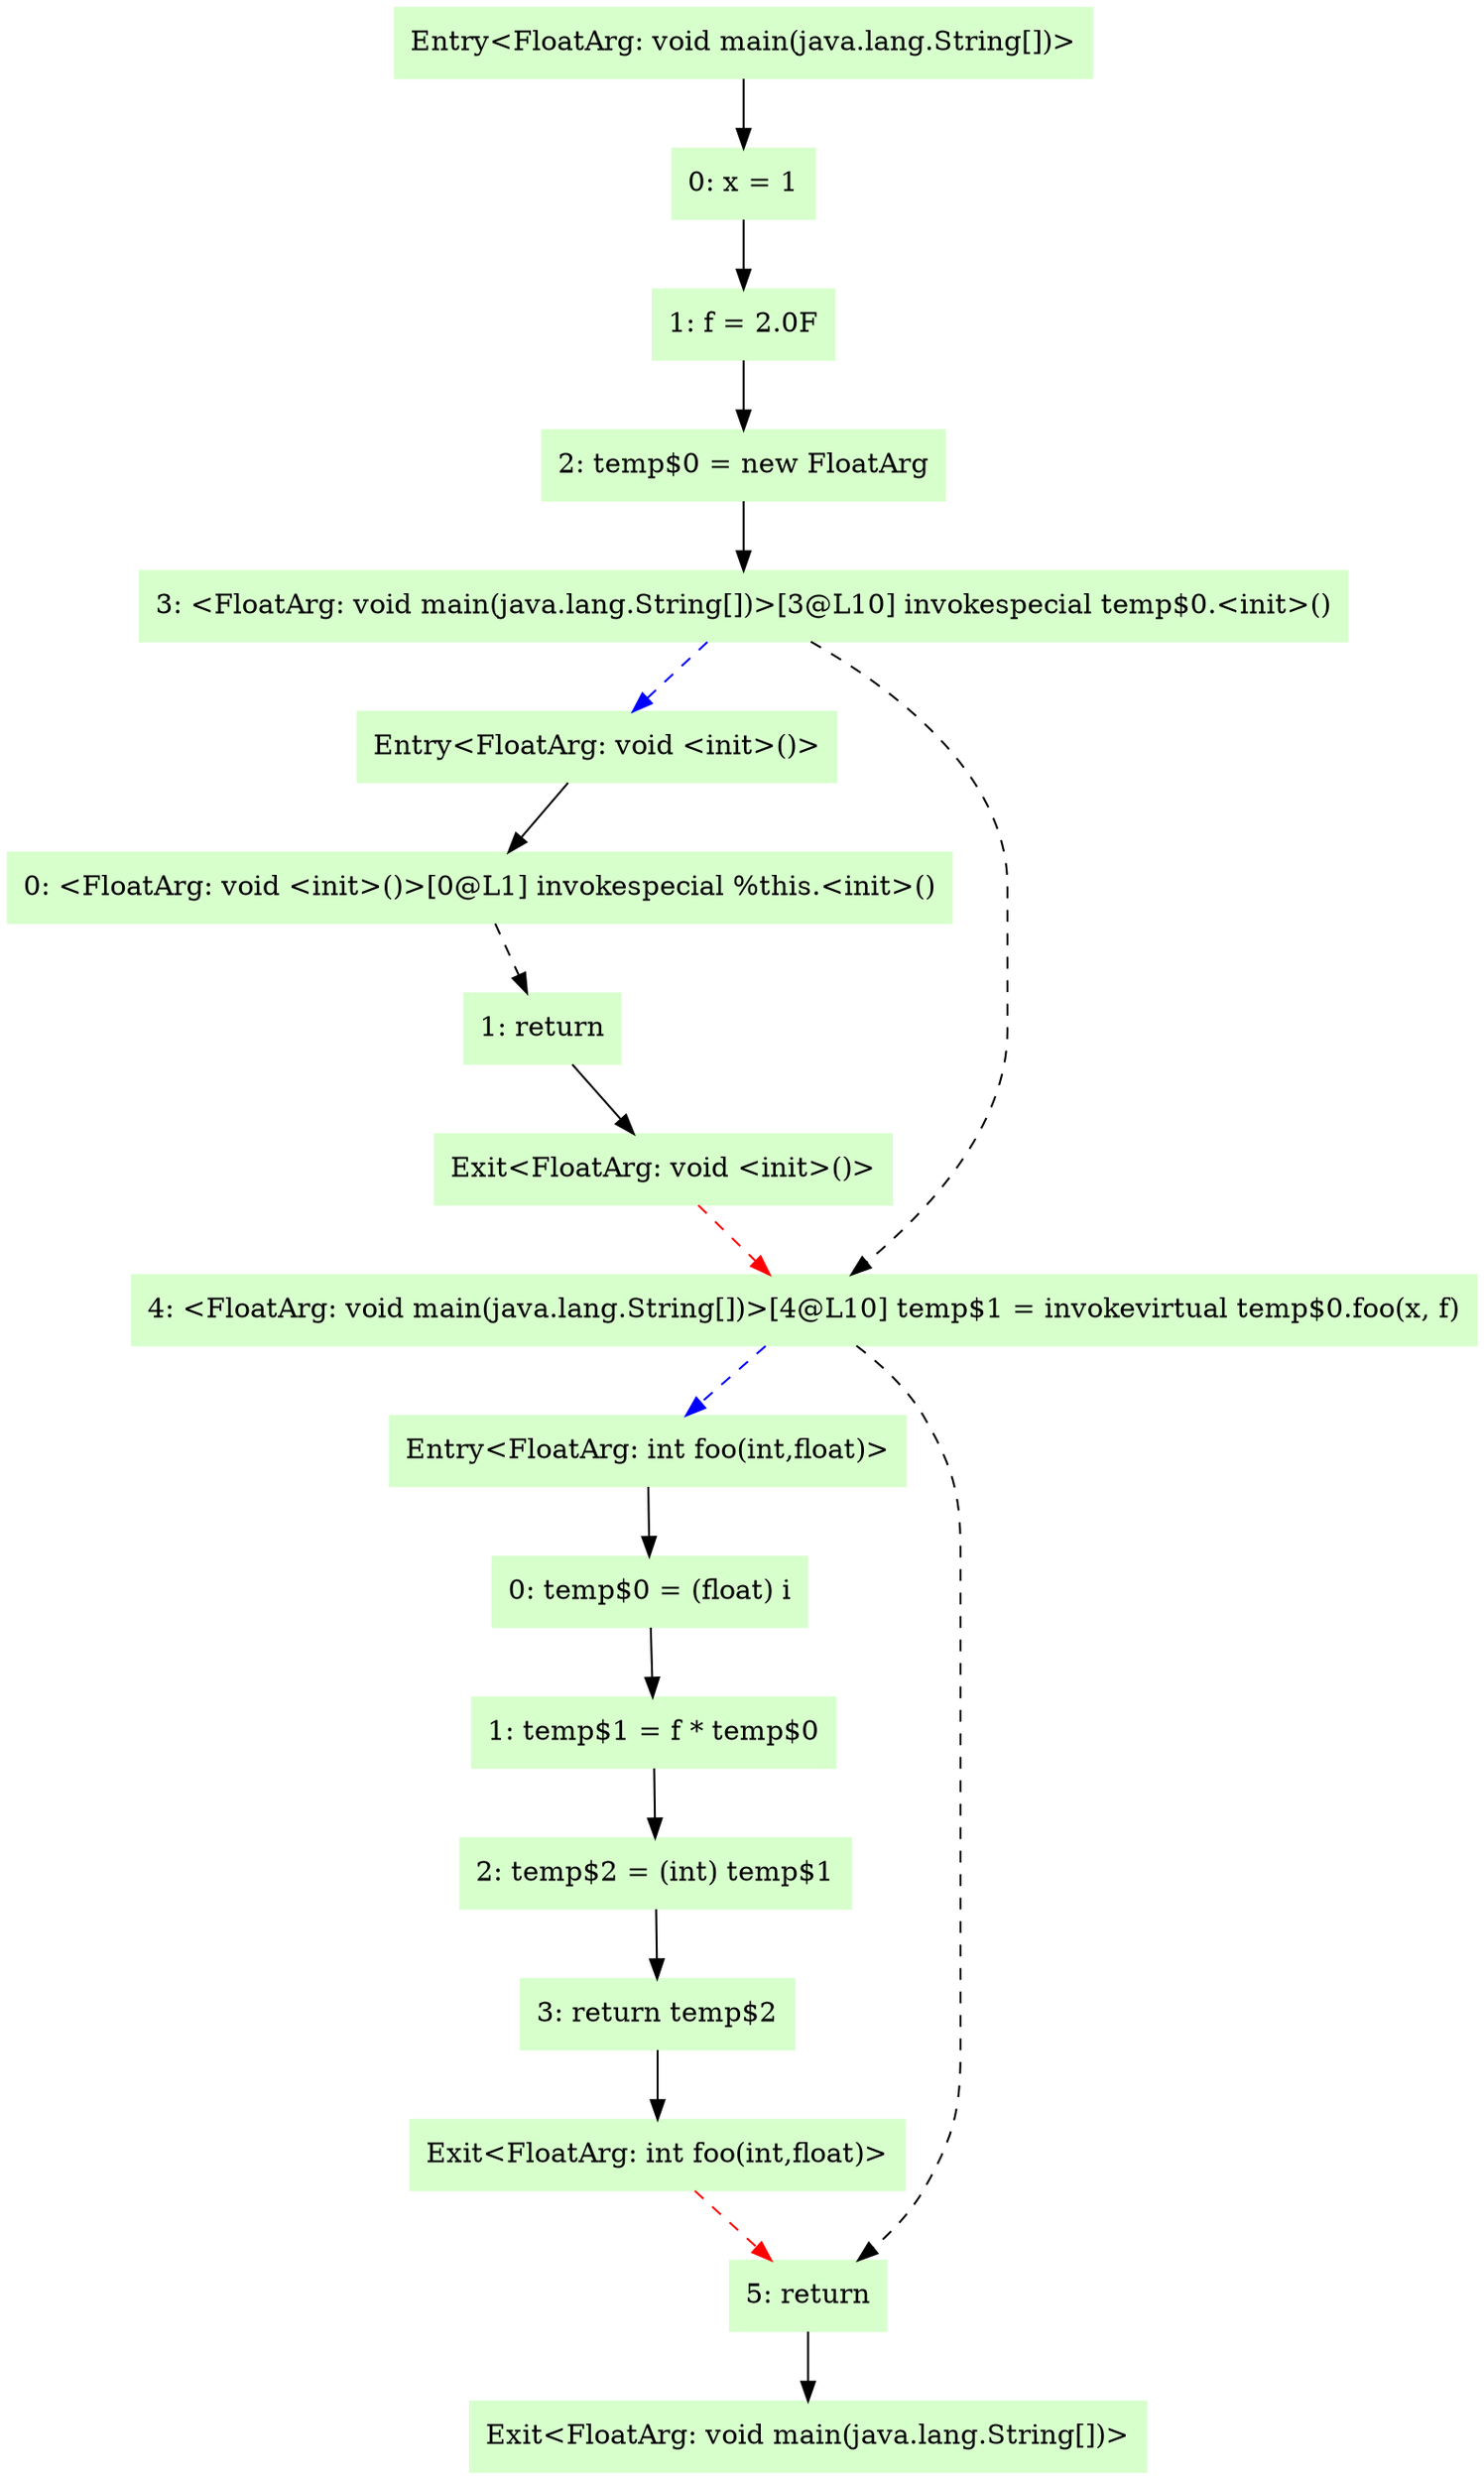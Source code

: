 digraph G {
  node [color=".3 .2 1.0",style=filled,shape=box,];
  "Entry<FloatArg: int foo(int,float)>";
  "0: temp$0 = (float) i";
  "1: temp$1 = f * temp$0";
  "2: temp$2 = (int) temp$1";
  "3: return temp$2";
  "Exit<FloatArg: int foo(int,float)>";
  "Entry<FloatArg: void <init>()>";
  "0: <FloatArg: void <init>()>[0@L1] invokespecial %this.<init>()";
  "1: return";
  "Exit<FloatArg: void <init>()>";
  "Entry<FloatArg: void main(java.lang.String[])>";
  "0: x = 1";
  "1: f = 2.0F";
  "2: temp$0 = new FloatArg";
  "3: <FloatArg: void main(java.lang.String[])>[3@L10] invokespecial temp$0.<init>()";
  "4: <FloatArg: void main(java.lang.String[])>[4@L10] temp$1 = invokevirtual temp$0.foo(x, f)";
  "5: return";
  "Exit<FloatArg: void main(java.lang.String[])>";
  "Entry<FloatArg: int foo(int,float)>" -> "0: temp$0 = (float) i" [];
  "0: temp$0 = (float) i" -> "1: temp$1 = f * temp$0" [];
  "1: temp$1 = f * temp$0" -> "2: temp$2 = (int) temp$1" [];
  "2: temp$2 = (int) temp$1" -> "3: return temp$2" [];
  "3: return temp$2" -> "Exit<FloatArg: int foo(int,float)>" [];
  "Exit<FloatArg: int foo(int,float)>" -> "5: return" [color=red,style=dashed,];
  "Entry<FloatArg: void <init>()>" -> "0: <FloatArg: void <init>()>[0@L1] invokespecial %this.<init>()" [];
  "0: <FloatArg: void <init>()>[0@L1] invokespecial %this.<init>()" -> "1: return" [style=dashed,];
  "1: return" -> "Exit<FloatArg: void <init>()>" [];
  "Exit<FloatArg: void <init>()>" -> "4: <FloatArg: void main(java.lang.String[])>[4@L10] temp$1 = invokevirtual temp$0.foo(x, f)" [color=red,style=dashed,];
  "Entry<FloatArg: void main(java.lang.String[])>" -> "0: x = 1" [];
  "0: x = 1" -> "1: f = 2.0F" [];
  "1: f = 2.0F" -> "2: temp$0 = new FloatArg" [];
  "2: temp$0 = new FloatArg" -> "3: <FloatArg: void main(java.lang.String[])>[3@L10] invokespecial temp$0.<init>()" [];
  "3: <FloatArg: void main(java.lang.String[])>[3@L10] invokespecial temp$0.<init>()" -> "4: <FloatArg: void main(java.lang.String[])>[4@L10] temp$1 = invokevirtual temp$0.foo(x, f)" [style=dashed,];
  "3: <FloatArg: void main(java.lang.String[])>[3@L10] invokespecial temp$0.<init>()" -> "Entry<FloatArg: void <init>()>" [color=blue,style=dashed,];
  "4: <FloatArg: void main(java.lang.String[])>[4@L10] temp$1 = invokevirtual temp$0.foo(x, f)" -> "5: return" [style=dashed,];
  "4: <FloatArg: void main(java.lang.String[])>[4@L10] temp$1 = invokevirtual temp$0.foo(x, f)" -> "Entry<FloatArg: int foo(int,float)>" [color=blue,style=dashed,];
  "5: return" -> "Exit<FloatArg: void main(java.lang.String[])>" [];
}
